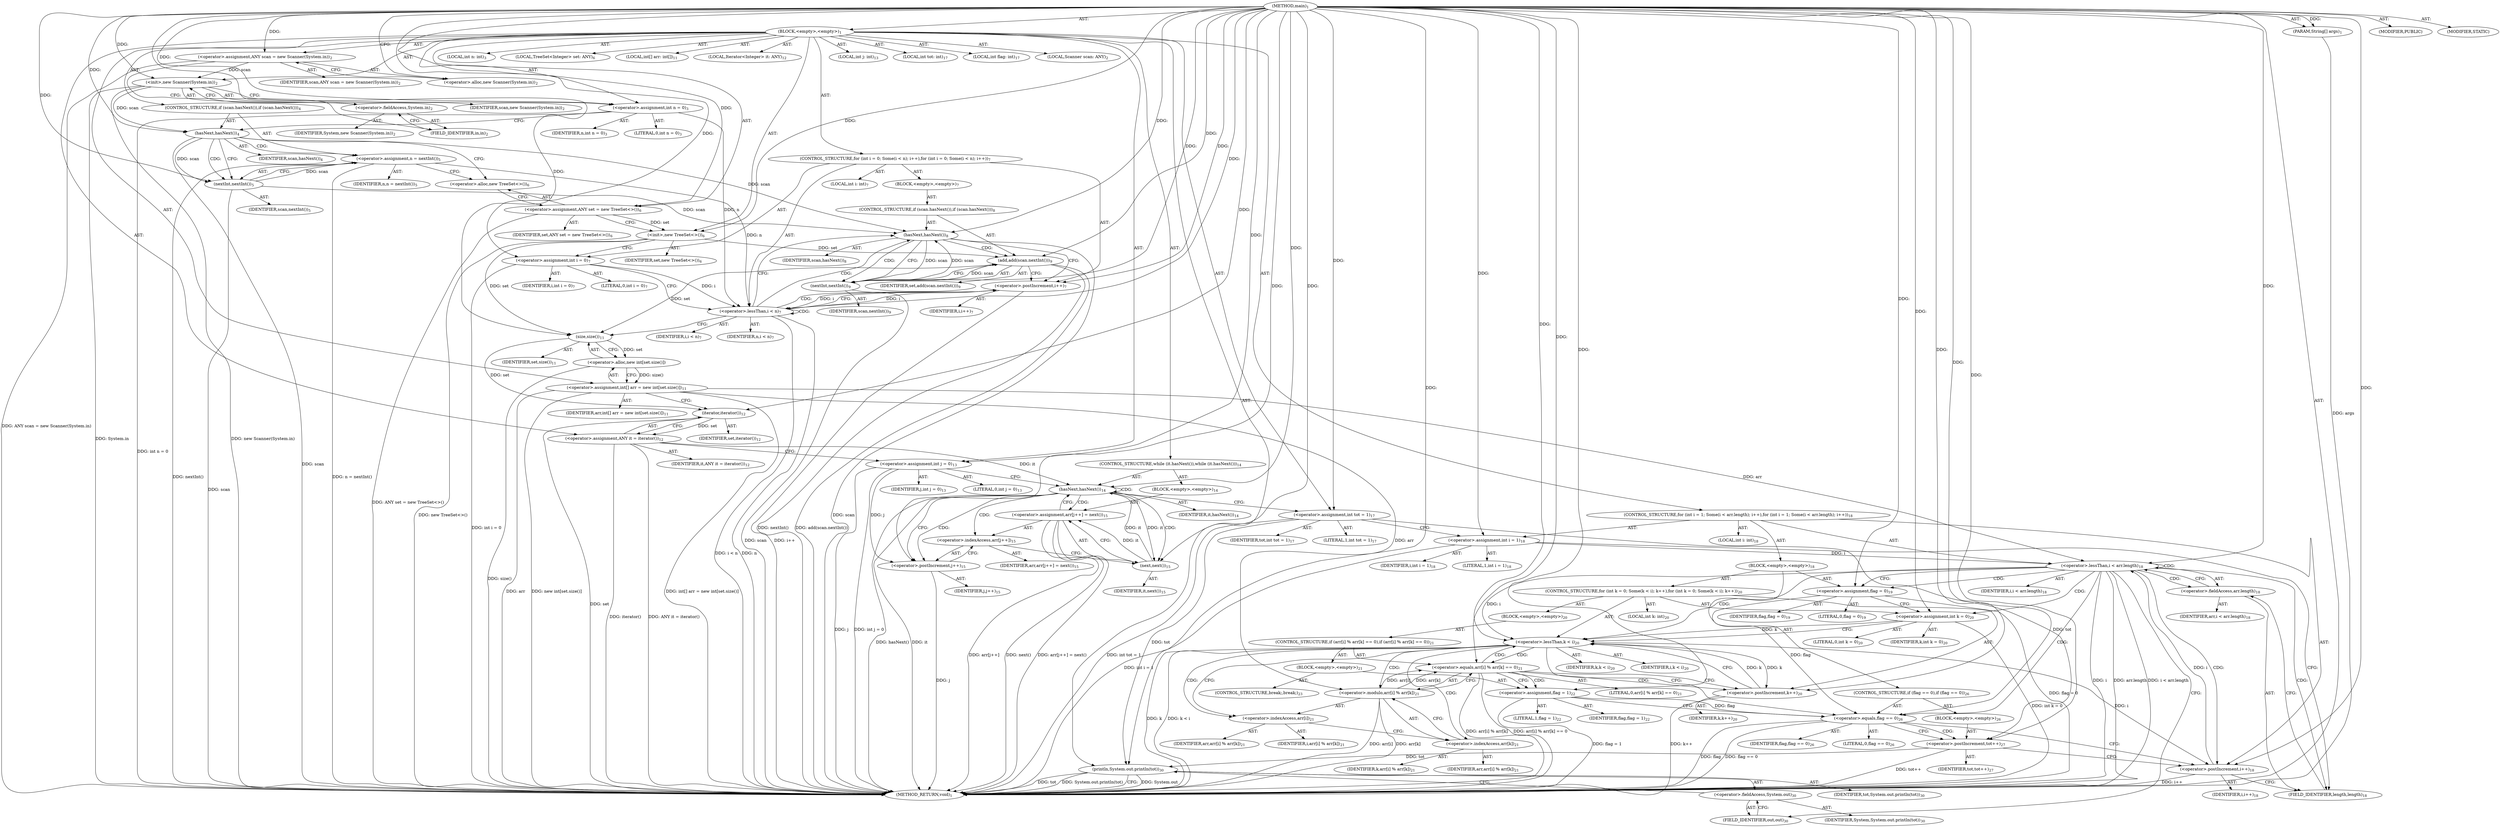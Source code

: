 digraph "main" {  
"21" [label = <(METHOD,main)<SUB>1</SUB>> ]
"22" [label = <(PARAM,String[] args)<SUB>1</SUB>> ]
"23" [label = <(BLOCK,&lt;empty&gt;,&lt;empty&gt;)<SUB>1</SUB>> ]
"4" [label = <(LOCAL,Scanner scan: ANY)<SUB>2</SUB>> ]
"24" [label = <(&lt;operator&gt;.assignment,ANY scan = new Scanner(System.in))<SUB>2</SUB>> ]
"25" [label = <(IDENTIFIER,scan,ANY scan = new Scanner(System.in))<SUB>2</SUB>> ]
"26" [label = <(&lt;operator&gt;.alloc,new Scanner(System.in))<SUB>2</SUB>> ]
"27" [label = <(&lt;init&gt;,new Scanner(System.in))<SUB>2</SUB>> ]
"3" [label = <(IDENTIFIER,scan,new Scanner(System.in))<SUB>2</SUB>> ]
"28" [label = <(&lt;operator&gt;.fieldAccess,System.in)<SUB>2</SUB>> ]
"29" [label = <(IDENTIFIER,System,new Scanner(System.in))<SUB>2</SUB>> ]
"30" [label = <(FIELD_IDENTIFIER,in,in)<SUB>2</SUB>> ]
"31" [label = <(LOCAL,int n: int)<SUB>3</SUB>> ]
"32" [label = <(&lt;operator&gt;.assignment,int n = 0)<SUB>3</SUB>> ]
"33" [label = <(IDENTIFIER,n,int n = 0)<SUB>3</SUB>> ]
"34" [label = <(LITERAL,0,int n = 0)<SUB>3</SUB>> ]
"35" [label = <(CONTROL_STRUCTURE,if (scan.hasNext()),if (scan.hasNext()))<SUB>4</SUB>> ]
"36" [label = <(hasNext,hasNext())<SUB>4</SUB>> ]
"37" [label = <(IDENTIFIER,scan,hasNext())<SUB>4</SUB>> ]
"38" [label = <(&lt;operator&gt;.assignment,n = nextInt())<SUB>5</SUB>> ]
"39" [label = <(IDENTIFIER,n,n = nextInt())<SUB>5</SUB>> ]
"40" [label = <(nextInt,nextInt())<SUB>5</SUB>> ]
"41" [label = <(IDENTIFIER,scan,nextInt())<SUB>5</SUB>> ]
"6" [label = <(LOCAL,TreeSet&lt;Integer&gt; set: ANY)<SUB>6</SUB>> ]
"42" [label = <(&lt;operator&gt;.assignment,ANY set = new TreeSet&lt;&gt;())<SUB>6</SUB>> ]
"43" [label = <(IDENTIFIER,set,ANY set = new TreeSet&lt;&gt;())<SUB>6</SUB>> ]
"44" [label = <(&lt;operator&gt;.alloc,new TreeSet&lt;&gt;())<SUB>6</SUB>> ]
"45" [label = <(&lt;init&gt;,new TreeSet&lt;&gt;())<SUB>6</SUB>> ]
"5" [label = <(IDENTIFIER,set,new TreeSet&lt;&gt;())<SUB>6</SUB>> ]
"46" [label = <(CONTROL_STRUCTURE,for (int i = 0; Some(i &lt; n); i++),for (int i = 0; Some(i &lt; n); i++))<SUB>7</SUB>> ]
"47" [label = <(LOCAL,int i: int)<SUB>7</SUB>> ]
"48" [label = <(&lt;operator&gt;.assignment,int i = 0)<SUB>7</SUB>> ]
"49" [label = <(IDENTIFIER,i,int i = 0)<SUB>7</SUB>> ]
"50" [label = <(LITERAL,0,int i = 0)<SUB>7</SUB>> ]
"51" [label = <(&lt;operator&gt;.lessThan,i &lt; n)<SUB>7</SUB>> ]
"52" [label = <(IDENTIFIER,i,i &lt; n)<SUB>7</SUB>> ]
"53" [label = <(IDENTIFIER,n,i &lt; n)<SUB>7</SUB>> ]
"54" [label = <(&lt;operator&gt;.postIncrement,i++)<SUB>7</SUB>> ]
"55" [label = <(IDENTIFIER,i,i++)<SUB>7</SUB>> ]
"56" [label = <(BLOCK,&lt;empty&gt;,&lt;empty&gt;)<SUB>7</SUB>> ]
"57" [label = <(CONTROL_STRUCTURE,if (scan.hasNext()),if (scan.hasNext()))<SUB>8</SUB>> ]
"58" [label = <(hasNext,hasNext())<SUB>8</SUB>> ]
"59" [label = <(IDENTIFIER,scan,hasNext())<SUB>8</SUB>> ]
"60" [label = <(add,add(scan.nextInt()))<SUB>9</SUB>> ]
"61" [label = <(IDENTIFIER,set,add(scan.nextInt()))<SUB>9</SUB>> ]
"62" [label = <(nextInt,nextInt())<SUB>9</SUB>> ]
"63" [label = <(IDENTIFIER,scan,nextInt())<SUB>9</SUB>> ]
"64" [label = <(LOCAL,int[] arr: int[])<SUB>11</SUB>> ]
"65" [label = <(&lt;operator&gt;.assignment,int[] arr = new int[set.size()])<SUB>11</SUB>> ]
"66" [label = <(IDENTIFIER,arr,int[] arr = new int[set.size()])<SUB>11</SUB>> ]
"67" [label = <(&lt;operator&gt;.alloc,new int[set.size()])> ]
"68" [label = <(size,size())<SUB>11</SUB>> ]
"69" [label = <(IDENTIFIER,set,size())<SUB>11</SUB>> ]
"70" [label = <(LOCAL,Iterator&lt;Integer&gt; it: ANY)<SUB>12</SUB>> ]
"71" [label = <(&lt;operator&gt;.assignment,ANY it = iterator())<SUB>12</SUB>> ]
"72" [label = <(IDENTIFIER,it,ANY it = iterator())<SUB>12</SUB>> ]
"73" [label = <(iterator,iterator())<SUB>12</SUB>> ]
"74" [label = <(IDENTIFIER,set,iterator())<SUB>12</SUB>> ]
"75" [label = <(LOCAL,int j: int)<SUB>13</SUB>> ]
"76" [label = <(&lt;operator&gt;.assignment,int j = 0)<SUB>13</SUB>> ]
"77" [label = <(IDENTIFIER,j,int j = 0)<SUB>13</SUB>> ]
"78" [label = <(LITERAL,0,int j = 0)<SUB>13</SUB>> ]
"79" [label = <(CONTROL_STRUCTURE,while (it.hasNext()),while (it.hasNext()))<SUB>14</SUB>> ]
"80" [label = <(hasNext,hasNext())<SUB>14</SUB>> ]
"81" [label = <(IDENTIFIER,it,hasNext())<SUB>14</SUB>> ]
"82" [label = <(BLOCK,&lt;empty&gt;,&lt;empty&gt;)<SUB>14</SUB>> ]
"83" [label = <(&lt;operator&gt;.assignment,arr[j++] = next())<SUB>15</SUB>> ]
"84" [label = <(&lt;operator&gt;.indexAccess,arr[j++])<SUB>15</SUB>> ]
"85" [label = <(IDENTIFIER,arr,arr[j++] = next())<SUB>15</SUB>> ]
"86" [label = <(&lt;operator&gt;.postIncrement,j++)<SUB>15</SUB>> ]
"87" [label = <(IDENTIFIER,j,j++)<SUB>15</SUB>> ]
"88" [label = <(next,next())<SUB>15</SUB>> ]
"89" [label = <(IDENTIFIER,it,next())<SUB>15</SUB>> ]
"90" [label = <(LOCAL,int tot: int)<SUB>17</SUB>> ]
"91" [label = <(LOCAL,int flag: int)<SUB>17</SUB>> ]
"92" [label = <(&lt;operator&gt;.assignment,int tot = 1)<SUB>17</SUB>> ]
"93" [label = <(IDENTIFIER,tot,int tot = 1)<SUB>17</SUB>> ]
"94" [label = <(LITERAL,1,int tot = 1)<SUB>17</SUB>> ]
"95" [label = <(CONTROL_STRUCTURE,for (int i = 1; Some(i &lt; arr.length); i++),for (int i = 1; Some(i &lt; arr.length); i++))<SUB>18</SUB>> ]
"96" [label = <(LOCAL,int i: int)<SUB>18</SUB>> ]
"97" [label = <(&lt;operator&gt;.assignment,int i = 1)<SUB>18</SUB>> ]
"98" [label = <(IDENTIFIER,i,int i = 1)<SUB>18</SUB>> ]
"99" [label = <(LITERAL,1,int i = 1)<SUB>18</SUB>> ]
"100" [label = <(&lt;operator&gt;.lessThan,i &lt; arr.length)<SUB>18</SUB>> ]
"101" [label = <(IDENTIFIER,i,i &lt; arr.length)<SUB>18</SUB>> ]
"102" [label = <(&lt;operator&gt;.fieldAccess,arr.length)<SUB>18</SUB>> ]
"103" [label = <(IDENTIFIER,arr,i &lt; arr.length)<SUB>18</SUB>> ]
"104" [label = <(FIELD_IDENTIFIER,length,length)<SUB>18</SUB>> ]
"105" [label = <(&lt;operator&gt;.postIncrement,i++)<SUB>18</SUB>> ]
"106" [label = <(IDENTIFIER,i,i++)<SUB>18</SUB>> ]
"107" [label = <(BLOCK,&lt;empty&gt;,&lt;empty&gt;)<SUB>18</SUB>> ]
"108" [label = <(&lt;operator&gt;.assignment,flag = 0)<SUB>19</SUB>> ]
"109" [label = <(IDENTIFIER,flag,flag = 0)<SUB>19</SUB>> ]
"110" [label = <(LITERAL,0,flag = 0)<SUB>19</SUB>> ]
"111" [label = <(CONTROL_STRUCTURE,for (int k = 0; Some(k &lt; i); k++),for (int k = 0; Some(k &lt; i); k++))<SUB>20</SUB>> ]
"112" [label = <(LOCAL,int k: int)<SUB>20</SUB>> ]
"113" [label = <(&lt;operator&gt;.assignment,int k = 0)<SUB>20</SUB>> ]
"114" [label = <(IDENTIFIER,k,int k = 0)<SUB>20</SUB>> ]
"115" [label = <(LITERAL,0,int k = 0)<SUB>20</SUB>> ]
"116" [label = <(&lt;operator&gt;.lessThan,k &lt; i)<SUB>20</SUB>> ]
"117" [label = <(IDENTIFIER,k,k &lt; i)<SUB>20</SUB>> ]
"118" [label = <(IDENTIFIER,i,k &lt; i)<SUB>20</SUB>> ]
"119" [label = <(&lt;operator&gt;.postIncrement,k++)<SUB>20</SUB>> ]
"120" [label = <(IDENTIFIER,k,k++)<SUB>20</SUB>> ]
"121" [label = <(BLOCK,&lt;empty&gt;,&lt;empty&gt;)<SUB>20</SUB>> ]
"122" [label = <(CONTROL_STRUCTURE,if (arr[i] % arr[k] == 0),if (arr[i] % arr[k] == 0))<SUB>21</SUB>> ]
"123" [label = <(&lt;operator&gt;.equals,arr[i] % arr[k] == 0)<SUB>21</SUB>> ]
"124" [label = <(&lt;operator&gt;.modulo,arr[i] % arr[k])<SUB>21</SUB>> ]
"125" [label = <(&lt;operator&gt;.indexAccess,arr[i])<SUB>21</SUB>> ]
"126" [label = <(IDENTIFIER,arr,arr[i] % arr[k])<SUB>21</SUB>> ]
"127" [label = <(IDENTIFIER,i,arr[i] % arr[k])<SUB>21</SUB>> ]
"128" [label = <(&lt;operator&gt;.indexAccess,arr[k])<SUB>21</SUB>> ]
"129" [label = <(IDENTIFIER,arr,arr[i] % arr[k])<SUB>21</SUB>> ]
"130" [label = <(IDENTIFIER,k,arr[i] % arr[k])<SUB>21</SUB>> ]
"131" [label = <(LITERAL,0,arr[i] % arr[k] == 0)<SUB>21</SUB>> ]
"132" [label = <(BLOCK,&lt;empty&gt;,&lt;empty&gt;)<SUB>21</SUB>> ]
"133" [label = <(&lt;operator&gt;.assignment,flag = 1)<SUB>22</SUB>> ]
"134" [label = <(IDENTIFIER,flag,flag = 1)<SUB>22</SUB>> ]
"135" [label = <(LITERAL,1,flag = 1)<SUB>22</SUB>> ]
"136" [label = <(CONTROL_STRUCTURE,break;,break;)<SUB>23</SUB>> ]
"137" [label = <(CONTROL_STRUCTURE,if (flag == 0),if (flag == 0))<SUB>26</SUB>> ]
"138" [label = <(&lt;operator&gt;.equals,flag == 0)<SUB>26</SUB>> ]
"139" [label = <(IDENTIFIER,flag,flag == 0)<SUB>26</SUB>> ]
"140" [label = <(LITERAL,0,flag == 0)<SUB>26</SUB>> ]
"141" [label = <(BLOCK,&lt;empty&gt;,&lt;empty&gt;)<SUB>26</SUB>> ]
"142" [label = <(&lt;operator&gt;.postIncrement,tot++)<SUB>27</SUB>> ]
"143" [label = <(IDENTIFIER,tot,tot++)<SUB>27</SUB>> ]
"144" [label = <(println,System.out.println(tot))<SUB>30</SUB>> ]
"145" [label = <(&lt;operator&gt;.fieldAccess,System.out)<SUB>30</SUB>> ]
"146" [label = <(IDENTIFIER,System,System.out.println(tot))<SUB>30</SUB>> ]
"147" [label = <(FIELD_IDENTIFIER,out,out)<SUB>30</SUB>> ]
"148" [label = <(IDENTIFIER,tot,System.out.println(tot))<SUB>30</SUB>> ]
"149" [label = <(MODIFIER,PUBLIC)> ]
"150" [label = <(MODIFIER,STATIC)> ]
"151" [label = <(METHOD_RETURN,void)<SUB>1</SUB>> ]
  "21" -> "22"  [ label = "AST: "] 
  "21" -> "23"  [ label = "AST: "] 
  "21" -> "149"  [ label = "AST: "] 
  "21" -> "150"  [ label = "AST: "] 
  "21" -> "151"  [ label = "AST: "] 
  "23" -> "4"  [ label = "AST: "] 
  "23" -> "24"  [ label = "AST: "] 
  "23" -> "27"  [ label = "AST: "] 
  "23" -> "31"  [ label = "AST: "] 
  "23" -> "32"  [ label = "AST: "] 
  "23" -> "35"  [ label = "AST: "] 
  "23" -> "6"  [ label = "AST: "] 
  "23" -> "42"  [ label = "AST: "] 
  "23" -> "45"  [ label = "AST: "] 
  "23" -> "46"  [ label = "AST: "] 
  "23" -> "64"  [ label = "AST: "] 
  "23" -> "65"  [ label = "AST: "] 
  "23" -> "70"  [ label = "AST: "] 
  "23" -> "71"  [ label = "AST: "] 
  "23" -> "75"  [ label = "AST: "] 
  "23" -> "76"  [ label = "AST: "] 
  "23" -> "79"  [ label = "AST: "] 
  "23" -> "90"  [ label = "AST: "] 
  "23" -> "91"  [ label = "AST: "] 
  "23" -> "92"  [ label = "AST: "] 
  "23" -> "95"  [ label = "AST: "] 
  "23" -> "144"  [ label = "AST: "] 
  "24" -> "25"  [ label = "AST: "] 
  "24" -> "26"  [ label = "AST: "] 
  "27" -> "3"  [ label = "AST: "] 
  "27" -> "28"  [ label = "AST: "] 
  "28" -> "29"  [ label = "AST: "] 
  "28" -> "30"  [ label = "AST: "] 
  "32" -> "33"  [ label = "AST: "] 
  "32" -> "34"  [ label = "AST: "] 
  "35" -> "36"  [ label = "AST: "] 
  "35" -> "38"  [ label = "AST: "] 
  "36" -> "37"  [ label = "AST: "] 
  "38" -> "39"  [ label = "AST: "] 
  "38" -> "40"  [ label = "AST: "] 
  "40" -> "41"  [ label = "AST: "] 
  "42" -> "43"  [ label = "AST: "] 
  "42" -> "44"  [ label = "AST: "] 
  "45" -> "5"  [ label = "AST: "] 
  "46" -> "47"  [ label = "AST: "] 
  "46" -> "48"  [ label = "AST: "] 
  "46" -> "51"  [ label = "AST: "] 
  "46" -> "54"  [ label = "AST: "] 
  "46" -> "56"  [ label = "AST: "] 
  "48" -> "49"  [ label = "AST: "] 
  "48" -> "50"  [ label = "AST: "] 
  "51" -> "52"  [ label = "AST: "] 
  "51" -> "53"  [ label = "AST: "] 
  "54" -> "55"  [ label = "AST: "] 
  "56" -> "57"  [ label = "AST: "] 
  "57" -> "58"  [ label = "AST: "] 
  "57" -> "60"  [ label = "AST: "] 
  "58" -> "59"  [ label = "AST: "] 
  "60" -> "61"  [ label = "AST: "] 
  "60" -> "62"  [ label = "AST: "] 
  "62" -> "63"  [ label = "AST: "] 
  "65" -> "66"  [ label = "AST: "] 
  "65" -> "67"  [ label = "AST: "] 
  "67" -> "68"  [ label = "AST: "] 
  "68" -> "69"  [ label = "AST: "] 
  "71" -> "72"  [ label = "AST: "] 
  "71" -> "73"  [ label = "AST: "] 
  "73" -> "74"  [ label = "AST: "] 
  "76" -> "77"  [ label = "AST: "] 
  "76" -> "78"  [ label = "AST: "] 
  "79" -> "80"  [ label = "AST: "] 
  "79" -> "82"  [ label = "AST: "] 
  "80" -> "81"  [ label = "AST: "] 
  "82" -> "83"  [ label = "AST: "] 
  "83" -> "84"  [ label = "AST: "] 
  "83" -> "88"  [ label = "AST: "] 
  "84" -> "85"  [ label = "AST: "] 
  "84" -> "86"  [ label = "AST: "] 
  "86" -> "87"  [ label = "AST: "] 
  "88" -> "89"  [ label = "AST: "] 
  "92" -> "93"  [ label = "AST: "] 
  "92" -> "94"  [ label = "AST: "] 
  "95" -> "96"  [ label = "AST: "] 
  "95" -> "97"  [ label = "AST: "] 
  "95" -> "100"  [ label = "AST: "] 
  "95" -> "105"  [ label = "AST: "] 
  "95" -> "107"  [ label = "AST: "] 
  "97" -> "98"  [ label = "AST: "] 
  "97" -> "99"  [ label = "AST: "] 
  "100" -> "101"  [ label = "AST: "] 
  "100" -> "102"  [ label = "AST: "] 
  "102" -> "103"  [ label = "AST: "] 
  "102" -> "104"  [ label = "AST: "] 
  "105" -> "106"  [ label = "AST: "] 
  "107" -> "108"  [ label = "AST: "] 
  "107" -> "111"  [ label = "AST: "] 
  "107" -> "137"  [ label = "AST: "] 
  "108" -> "109"  [ label = "AST: "] 
  "108" -> "110"  [ label = "AST: "] 
  "111" -> "112"  [ label = "AST: "] 
  "111" -> "113"  [ label = "AST: "] 
  "111" -> "116"  [ label = "AST: "] 
  "111" -> "119"  [ label = "AST: "] 
  "111" -> "121"  [ label = "AST: "] 
  "113" -> "114"  [ label = "AST: "] 
  "113" -> "115"  [ label = "AST: "] 
  "116" -> "117"  [ label = "AST: "] 
  "116" -> "118"  [ label = "AST: "] 
  "119" -> "120"  [ label = "AST: "] 
  "121" -> "122"  [ label = "AST: "] 
  "122" -> "123"  [ label = "AST: "] 
  "122" -> "132"  [ label = "AST: "] 
  "123" -> "124"  [ label = "AST: "] 
  "123" -> "131"  [ label = "AST: "] 
  "124" -> "125"  [ label = "AST: "] 
  "124" -> "128"  [ label = "AST: "] 
  "125" -> "126"  [ label = "AST: "] 
  "125" -> "127"  [ label = "AST: "] 
  "128" -> "129"  [ label = "AST: "] 
  "128" -> "130"  [ label = "AST: "] 
  "132" -> "133"  [ label = "AST: "] 
  "132" -> "136"  [ label = "AST: "] 
  "133" -> "134"  [ label = "AST: "] 
  "133" -> "135"  [ label = "AST: "] 
  "137" -> "138"  [ label = "AST: "] 
  "137" -> "141"  [ label = "AST: "] 
  "138" -> "139"  [ label = "AST: "] 
  "138" -> "140"  [ label = "AST: "] 
  "141" -> "142"  [ label = "AST: "] 
  "142" -> "143"  [ label = "AST: "] 
  "144" -> "145"  [ label = "AST: "] 
  "144" -> "148"  [ label = "AST: "] 
  "145" -> "146"  [ label = "AST: "] 
  "145" -> "147"  [ label = "AST: "] 
  "24" -> "30"  [ label = "CFG: "] 
  "27" -> "32"  [ label = "CFG: "] 
  "32" -> "36"  [ label = "CFG: "] 
  "42" -> "45"  [ label = "CFG: "] 
  "45" -> "48"  [ label = "CFG: "] 
  "65" -> "73"  [ label = "CFG: "] 
  "71" -> "76"  [ label = "CFG: "] 
  "76" -> "80"  [ label = "CFG: "] 
  "92" -> "97"  [ label = "CFG: "] 
  "144" -> "151"  [ label = "CFG: "] 
  "26" -> "24"  [ label = "CFG: "] 
  "28" -> "27"  [ label = "CFG: "] 
  "36" -> "40"  [ label = "CFG: "] 
  "36" -> "44"  [ label = "CFG: "] 
  "38" -> "44"  [ label = "CFG: "] 
  "44" -> "42"  [ label = "CFG: "] 
  "48" -> "51"  [ label = "CFG: "] 
  "51" -> "58"  [ label = "CFG: "] 
  "51" -> "68"  [ label = "CFG: "] 
  "54" -> "51"  [ label = "CFG: "] 
  "67" -> "65"  [ label = "CFG: "] 
  "73" -> "71"  [ label = "CFG: "] 
  "80" -> "86"  [ label = "CFG: "] 
  "80" -> "92"  [ label = "CFG: "] 
  "97" -> "104"  [ label = "CFG: "] 
  "100" -> "108"  [ label = "CFG: "] 
  "100" -> "147"  [ label = "CFG: "] 
  "105" -> "104"  [ label = "CFG: "] 
  "145" -> "144"  [ label = "CFG: "] 
  "30" -> "28"  [ label = "CFG: "] 
  "40" -> "38"  [ label = "CFG: "] 
  "68" -> "67"  [ label = "CFG: "] 
  "83" -> "80"  [ label = "CFG: "] 
  "102" -> "100"  [ label = "CFG: "] 
  "108" -> "113"  [ label = "CFG: "] 
  "147" -> "145"  [ label = "CFG: "] 
  "58" -> "62"  [ label = "CFG: "] 
  "58" -> "54"  [ label = "CFG: "] 
  "60" -> "54"  [ label = "CFG: "] 
  "84" -> "88"  [ label = "CFG: "] 
  "88" -> "83"  [ label = "CFG: "] 
  "104" -> "102"  [ label = "CFG: "] 
  "113" -> "116"  [ label = "CFG: "] 
  "116" -> "125"  [ label = "CFG: "] 
  "116" -> "138"  [ label = "CFG: "] 
  "119" -> "116"  [ label = "CFG: "] 
  "138" -> "142"  [ label = "CFG: "] 
  "138" -> "105"  [ label = "CFG: "] 
  "62" -> "60"  [ label = "CFG: "] 
  "86" -> "84"  [ label = "CFG: "] 
  "142" -> "105"  [ label = "CFG: "] 
  "123" -> "133"  [ label = "CFG: "] 
  "123" -> "119"  [ label = "CFG: "] 
  "124" -> "123"  [ label = "CFG: "] 
  "133" -> "138"  [ label = "CFG: "] 
  "125" -> "128"  [ label = "CFG: "] 
  "128" -> "124"  [ label = "CFG: "] 
  "21" -> "26"  [ label = "CFG: "] 
  "22" -> "151"  [ label = "DDG: args"] 
  "24" -> "151"  [ label = "DDG: ANY scan = new Scanner(System.in)"] 
  "27" -> "151"  [ label = "DDG: System.in"] 
  "27" -> "151"  [ label = "DDG: new Scanner(System.in)"] 
  "32" -> "151"  [ label = "DDG: int n = 0"] 
  "36" -> "151"  [ label = "DDG: scan"] 
  "40" -> "151"  [ label = "DDG: scan"] 
  "38" -> "151"  [ label = "DDG: nextInt()"] 
  "38" -> "151"  [ label = "DDG: n = nextInt()"] 
  "42" -> "151"  [ label = "DDG: ANY set = new TreeSet&lt;&gt;()"] 
  "45" -> "151"  [ label = "DDG: new TreeSet&lt;&gt;()"] 
  "48" -> "151"  [ label = "DDG: int i = 0"] 
  "51" -> "151"  [ label = "DDG: n"] 
  "51" -> "151"  [ label = "DDG: i &lt; n"] 
  "65" -> "151"  [ label = "DDG: arr"] 
  "67" -> "151"  [ label = "DDG: size()"] 
  "65" -> "151"  [ label = "DDG: new int[set.size()]"] 
  "65" -> "151"  [ label = "DDG: int[] arr = new int[set.size()]"] 
  "73" -> "151"  [ label = "DDG: set"] 
  "71" -> "151"  [ label = "DDG: iterator()"] 
  "71" -> "151"  [ label = "DDG: ANY it = iterator()"] 
  "76" -> "151"  [ label = "DDG: j"] 
  "76" -> "151"  [ label = "DDG: int j = 0"] 
  "80" -> "151"  [ label = "DDG: it"] 
  "80" -> "151"  [ label = "DDG: hasNext()"] 
  "92" -> "151"  [ label = "DDG: int tot = 1"] 
  "97" -> "151"  [ label = "DDG: int i = 1"] 
  "100" -> "151"  [ label = "DDG: i"] 
  "100" -> "151"  [ label = "DDG: arr.length"] 
  "100" -> "151"  [ label = "DDG: i &lt; arr.length"] 
  "144" -> "151"  [ label = "DDG: System.out"] 
  "144" -> "151"  [ label = "DDG: tot"] 
  "144" -> "151"  [ label = "DDG: System.out.println(tot)"] 
  "108" -> "151"  [ label = "DDG: flag = 0"] 
  "113" -> "151"  [ label = "DDG: int k = 0"] 
  "116" -> "151"  [ label = "DDG: k"] 
  "116" -> "151"  [ label = "DDG: k &lt; i"] 
  "124" -> "151"  [ label = "DDG: arr[i]"] 
  "124" -> "151"  [ label = "DDG: arr[k]"] 
  "123" -> "151"  [ label = "DDG: arr[i] % arr[k]"] 
  "123" -> "151"  [ label = "DDG: arr[i] % arr[k] == 0"] 
  "119" -> "151"  [ label = "DDG: k++"] 
  "133" -> "151"  [ label = "DDG: flag = 1"] 
  "138" -> "151"  [ label = "DDG: flag"] 
  "138" -> "151"  [ label = "DDG: flag == 0"] 
  "142" -> "151"  [ label = "DDG: tot++"] 
  "105" -> "151"  [ label = "DDG: i++"] 
  "86" -> "151"  [ label = "DDG: j"] 
  "83" -> "151"  [ label = "DDG: arr[j++]"] 
  "83" -> "151"  [ label = "DDG: next()"] 
  "83" -> "151"  [ label = "DDG: arr[j++] = next()"] 
  "58" -> "151"  [ label = "DDG: scan"] 
  "62" -> "151"  [ label = "DDG: scan"] 
  "60" -> "151"  [ label = "DDG: nextInt()"] 
  "60" -> "151"  [ label = "DDG: add(scan.nextInt())"] 
  "54" -> "151"  [ label = "DDG: i++"] 
  "21" -> "22"  [ label = "DDG: "] 
  "21" -> "24"  [ label = "DDG: "] 
  "21" -> "32"  [ label = "DDG: "] 
  "21" -> "42"  [ label = "DDG: "] 
  "67" -> "65"  [ label = "DDG: size()"] 
  "73" -> "71"  [ label = "DDG: set"] 
  "21" -> "76"  [ label = "DDG: "] 
  "21" -> "92"  [ label = "DDG: "] 
  "24" -> "27"  [ label = "DDG: scan"] 
  "21" -> "27"  [ label = "DDG: "] 
  "40" -> "38"  [ label = "DDG: scan"] 
  "42" -> "45"  [ label = "DDG: set"] 
  "21" -> "45"  [ label = "DDG: "] 
  "21" -> "48"  [ label = "DDG: "] 
  "21" -> "97"  [ label = "DDG: "] 
  "92" -> "144"  [ label = "DDG: tot"] 
  "142" -> "144"  [ label = "DDG: tot"] 
  "21" -> "144"  [ label = "DDG: "] 
  "27" -> "36"  [ label = "DDG: scan"] 
  "21" -> "36"  [ label = "DDG: "] 
  "48" -> "51"  [ label = "DDG: i"] 
  "54" -> "51"  [ label = "DDG: i"] 
  "21" -> "51"  [ label = "DDG: "] 
  "32" -> "51"  [ label = "DDG: n"] 
  "38" -> "51"  [ label = "DDG: n"] 
  "51" -> "54"  [ label = "DDG: i"] 
  "21" -> "54"  [ label = "DDG: "] 
  "68" -> "67"  [ label = "DDG: set"] 
  "68" -> "73"  [ label = "DDG: set"] 
  "21" -> "73"  [ label = "DDG: "] 
  "71" -> "80"  [ label = "DDG: it"] 
  "88" -> "80"  [ label = "DDG: it"] 
  "21" -> "80"  [ label = "DDG: "] 
  "88" -> "83"  [ label = "DDG: it"] 
  "97" -> "100"  [ label = "DDG: i"] 
  "105" -> "100"  [ label = "DDG: i"] 
  "21" -> "100"  [ label = "DDG: "] 
  "65" -> "100"  [ label = "DDG: arr"] 
  "116" -> "105"  [ label = "DDG: i"] 
  "21" -> "105"  [ label = "DDG: "] 
  "21" -> "108"  [ label = "DDG: "] 
  "36" -> "40"  [ label = "DDG: scan"] 
  "21" -> "40"  [ label = "DDG: "] 
  "45" -> "68"  [ label = "DDG: set"] 
  "60" -> "68"  [ label = "DDG: set"] 
  "21" -> "68"  [ label = "DDG: "] 
  "21" -> "113"  [ label = "DDG: "] 
  "36" -> "58"  [ label = "DDG: scan"] 
  "40" -> "58"  [ label = "DDG: scan"] 
  "62" -> "58"  [ label = "DDG: scan"] 
  "21" -> "58"  [ label = "DDG: "] 
  "45" -> "60"  [ label = "DDG: set"] 
  "21" -> "60"  [ label = "DDG: "] 
  "62" -> "60"  [ label = "DDG: scan"] 
  "80" -> "88"  [ label = "DDG: it"] 
  "21" -> "88"  [ label = "DDG: "] 
  "113" -> "116"  [ label = "DDG: k"] 
  "119" -> "116"  [ label = "DDG: k"] 
  "21" -> "116"  [ label = "DDG: "] 
  "100" -> "116"  [ label = "DDG: i"] 
  "116" -> "119"  [ label = "DDG: k"] 
  "21" -> "119"  [ label = "DDG: "] 
  "108" -> "138"  [ label = "DDG: flag"] 
  "133" -> "138"  [ label = "DDG: flag"] 
  "21" -> "138"  [ label = "DDG: "] 
  "58" -> "62"  [ label = "DDG: scan"] 
  "21" -> "62"  [ label = "DDG: "] 
  "76" -> "86"  [ label = "DDG: j"] 
  "21" -> "86"  [ label = "DDG: "] 
  "92" -> "142"  [ label = "DDG: tot"] 
  "21" -> "142"  [ label = "DDG: "] 
  "124" -> "123"  [ label = "DDG: arr[i]"] 
  "124" -> "123"  [ label = "DDG: arr[k]"] 
  "21" -> "123"  [ label = "DDG: "] 
  "21" -> "133"  [ label = "DDG: "] 
  "65" -> "124"  [ label = "DDG: arr"] 
  "36" -> "38"  [ label = "CDG: "] 
  "36" -> "40"  [ label = "CDG: "] 
  "51" -> "51"  [ label = "CDG: "] 
  "51" -> "54"  [ label = "CDG: "] 
  "51" -> "58"  [ label = "CDG: "] 
  "80" -> "84"  [ label = "CDG: "] 
  "80" -> "80"  [ label = "CDG: "] 
  "80" -> "83"  [ label = "CDG: "] 
  "80" -> "88"  [ label = "CDG: "] 
  "80" -> "86"  [ label = "CDG: "] 
  "100" -> "113"  [ label = "CDG: "] 
  "100" -> "116"  [ label = "CDG: "] 
  "100" -> "102"  [ label = "CDG: "] 
  "100" -> "104"  [ label = "CDG: "] 
  "100" -> "138"  [ label = "CDG: "] 
  "100" -> "105"  [ label = "CDG: "] 
  "100" -> "100"  [ label = "CDG: "] 
  "100" -> "108"  [ label = "CDG: "] 
  "58" -> "60"  [ label = "CDG: "] 
  "58" -> "62"  [ label = "CDG: "] 
  "116" -> "128"  [ label = "CDG: "] 
  "116" -> "123"  [ label = "CDG: "] 
  "116" -> "124"  [ label = "CDG: "] 
  "116" -> "125"  [ label = "CDG: "] 
  "138" -> "142"  [ label = "CDG: "] 
  "123" -> "116"  [ label = "CDG: "] 
  "123" -> "119"  [ label = "CDG: "] 
  "123" -> "133"  [ label = "CDG: "] 
}
